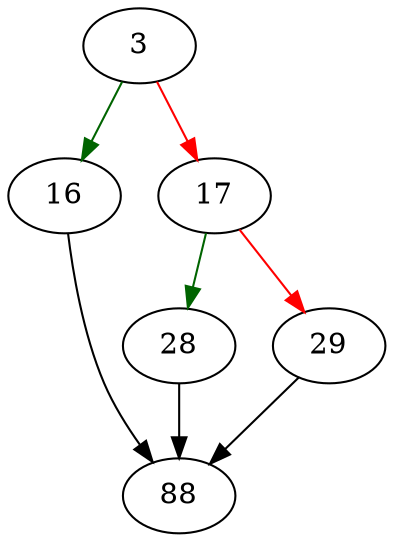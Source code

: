 strict digraph "resizeIndexObject" {
	// Node definitions.
	3 [entry=true];
	16;
	17;
	88;
	28;
	29;

	// Edge definitions.
	3 -> 16 [
		color=darkgreen
		cond=true
	];
	3 -> 17 [
		color=red
		cond=false
	];
	16 -> 88;
	17 -> 28 [
		color=darkgreen
		cond=true
	];
	17 -> 29 [
		color=red
		cond=false
	];
	28 -> 88;
	29 -> 88;
}